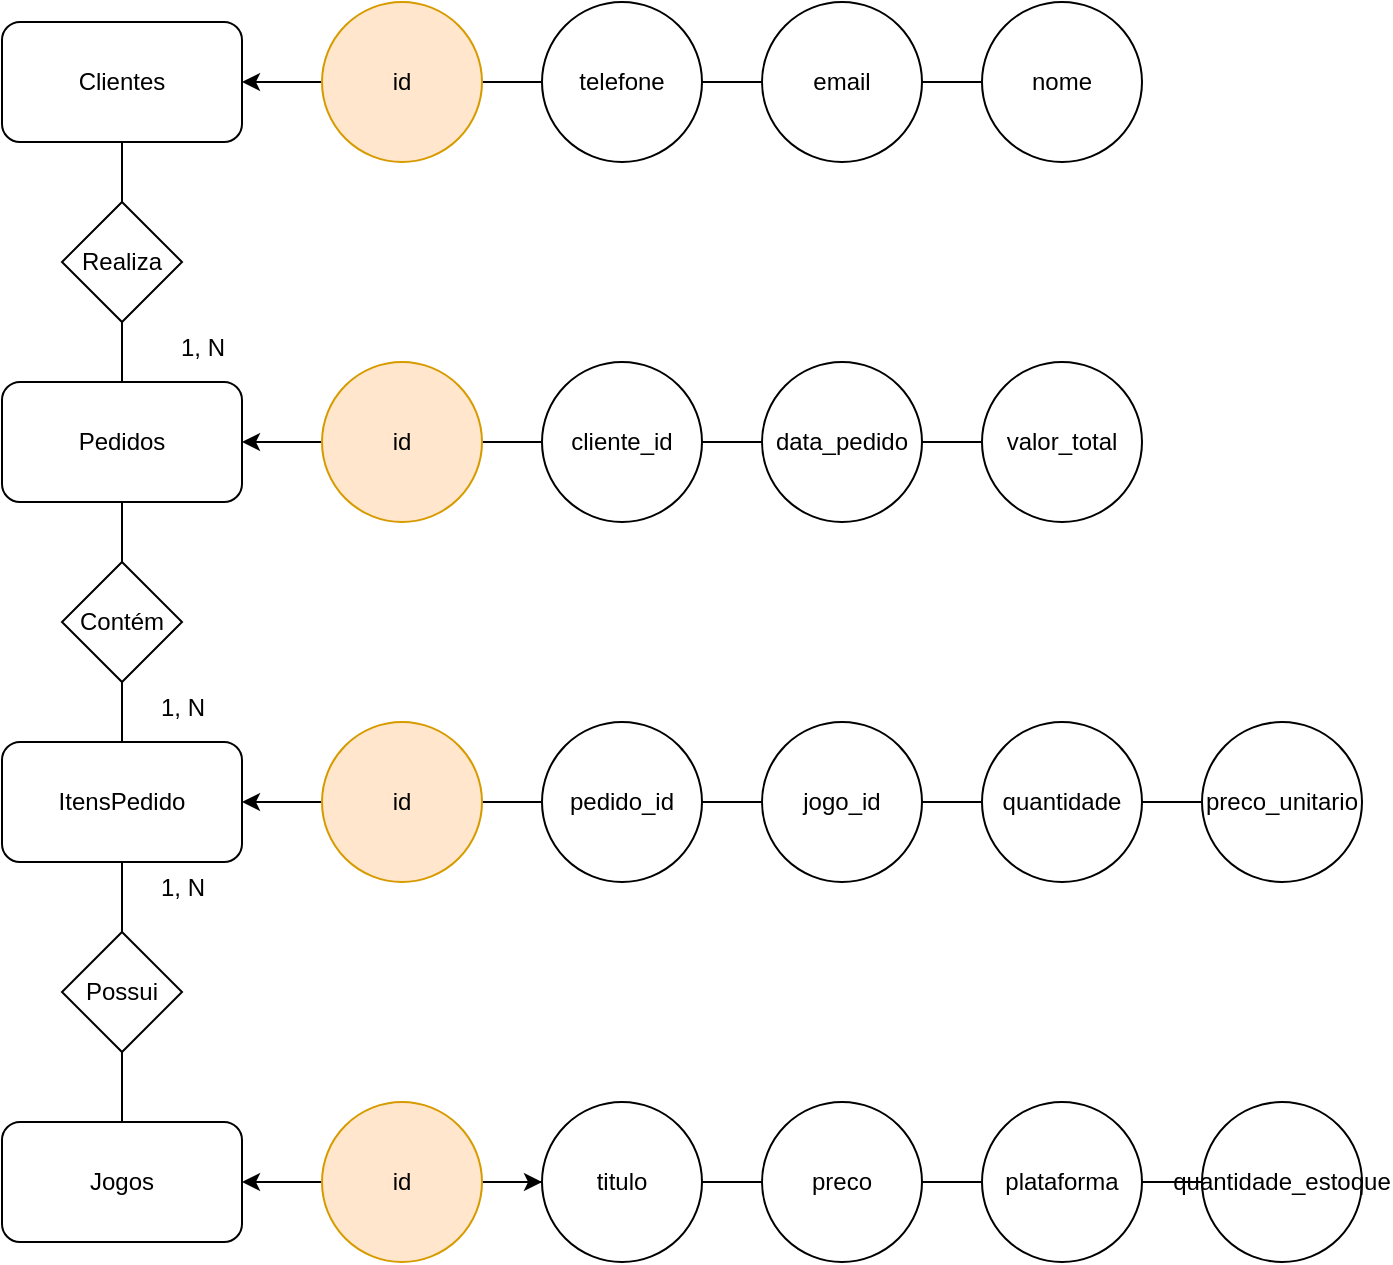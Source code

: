 <mxfile version="26.2.14">
  <diagram name="Página-1" id="922jrykt0Nzbu6yKQSGU">
    <mxGraphModel dx="1426" dy="785" grid="1" gridSize="10" guides="1" tooltips="1" connect="1" arrows="1" fold="1" page="1" pageScale="1" pageWidth="827" pageHeight="1169" math="0" shadow="0">
      <root>
        <mxCell id="0" />
        <mxCell id="1" parent="0" />
        <mxCell id="mvwFIhj_wWtIhYusl1xw-38" style="edgeStyle=orthogonalEdgeStyle;rounded=0;orthogonalLoop=1;jettySize=auto;html=1;exitX=0.5;exitY=1;exitDx=0;exitDy=0;entryX=0.5;entryY=0;entryDx=0;entryDy=0;endArrow=none;startFill=0;" edge="1" parent="1" source="mvwFIhj_wWtIhYusl1xw-6" target="mvwFIhj_wWtIhYusl1xw-5">
          <mxGeometry relative="1" as="geometry" />
        </mxCell>
        <mxCell id="mvwFIhj_wWtIhYusl1xw-33" style="edgeStyle=orthogonalEdgeStyle;rounded=0;orthogonalLoop=1;jettySize=auto;html=1;entryX=1;entryY=0.5;entryDx=0;entryDy=0;" edge="1" parent="1" source="mvwFIhj_wWtIhYusl1xw-29" target="mvwFIhj_wWtIhYusl1xw-8">
          <mxGeometry relative="1" as="geometry" />
        </mxCell>
        <mxCell id="mvwFIhj_wWtIhYusl1xw-32" style="edgeStyle=orthogonalEdgeStyle;rounded=0;orthogonalLoop=1;jettySize=auto;html=1;exitX=0;exitY=0.5;exitDx=0;exitDy=0;entryX=1;entryY=0.5;entryDx=0;entryDy=0;" edge="1" parent="1" source="mvwFIhj_wWtIhYusl1xw-21" target="mvwFIhj_wWtIhYusl1xw-7">
          <mxGeometry relative="1" as="geometry" />
        </mxCell>
        <mxCell id="mvwFIhj_wWtIhYusl1xw-31" style="edgeStyle=orthogonalEdgeStyle;rounded=0;orthogonalLoop=1;jettySize=auto;html=1;entryX=1;entryY=0.5;entryDx=0;entryDy=0;" edge="1" parent="1" source="mvwFIhj_wWtIhYusl1xw-26" target="mvwFIhj_wWtIhYusl1xw-5">
          <mxGeometry relative="1" as="geometry" />
        </mxCell>
        <mxCell id="mvwFIhj_wWtIhYusl1xw-30" style="edgeStyle=orthogonalEdgeStyle;rounded=0;orthogonalLoop=1;jettySize=auto;html=1;exitX=0;exitY=0.5;exitDx=0;exitDy=0;entryX=1;entryY=0.5;entryDx=0;entryDy=0;" edge="1" parent="1" source="mvwFIhj_wWtIhYusl1xw-13" target="mvwFIhj_wWtIhYusl1xw-6">
          <mxGeometry relative="1" as="geometry" />
        </mxCell>
        <mxCell id="mvwFIhj_wWtIhYusl1xw-5" value="Jogos" style="rounded=1;whiteSpace=wrap;html=1;" vertex="1" parent="1">
          <mxGeometry x="280" y="650" width="120" height="60" as="geometry" />
        </mxCell>
        <mxCell id="mvwFIhj_wWtIhYusl1xw-6" value="Clientes" style="rounded=1;whiteSpace=wrap;html=1;" vertex="1" parent="1">
          <mxGeometry x="280" y="100" width="120" height="60" as="geometry" />
        </mxCell>
        <mxCell id="mvwFIhj_wWtIhYusl1xw-7" value="Pedidos" style="rounded=1;whiteSpace=wrap;html=1;" vertex="1" parent="1">
          <mxGeometry x="280" y="280" width="120" height="60" as="geometry" />
        </mxCell>
        <mxCell id="mvwFIhj_wWtIhYusl1xw-8" value="ItensPedido" style="rounded=1;whiteSpace=wrap;html=1;" vertex="1" parent="1">
          <mxGeometry x="280" y="460" width="120" height="60" as="geometry" />
        </mxCell>
        <mxCell id="mvwFIhj_wWtIhYusl1xw-10" value="id" style="ellipse;whiteSpace=wrap;html=1;fillColor=#ffe6cc;strokeColor=#d79b00;" vertex="1" parent="1">
          <mxGeometry x="440" y="90" width="80" height="80" as="geometry" />
        </mxCell>
        <mxCell id="mvwFIhj_wWtIhYusl1xw-11" value="email" style="ellipse;whiteSpace=wrap;html=1;" vertex="1" parent="1">
          <mxGeometry x="660" y="90" width="80" height="80" as="geometry" />
        </mxCell>
        <mxCell id="mvwFIhj_wWtIhYusl1xw-12" value="telefone" style="ellipse;whiteSpace=wrap;html=1;" vertex="1" parent="1">
          <mxGeometry x="550" y="90" width="80" height="80" as="geometry" />
        </mxCell>
        <mxCell id="mvwFIhj_wWtIhYusl1xw-13" value="nome" style="ellipse;whiteSpace=wrap;html=1;" vertex="1" parent="1">
          <mxGeometry x="770" y="90" width="80" height="80" as="geometry" />
        </mxCell>
        <mxCell id="mvwFIhj_wWtIhYusl1xw-42" value="" style="edgeStyle=orthogonalEdgeStyle;rounded=0;orthogonalLoop=1;jettySize=auto;html=1;" edge="1" parent="1" source="mvwFIhj_wWtIhYusl1xw-14" target="mvwFIhj_wWtIhYusl1xw-16">
          <mxGeometry relative="1" as="geometry" />
        </mxCell>
        <mxCell id="mvwFIhj_wWtIhYusl1xw-14" value="id" style="ellipse;whiteSpace=wrap;html=1;fillColor=#ffe6cc;strokeColor=#d79b00;" vertex="1" parent="1">
          <mxGeometry x="440" y="640" width="80" height="80" as="geometry" />
        </mxCell>
        <mxCell id="mvwFIhj_wWtIhYusl1xw-15" value="preco" style="ellipse;whiteSpace=wrap;html=1;" vertex="1" parent="1">
          <mxGeometry x="660" y="640" width="80" height="80" as="geometry" />
        </mxCell>
        <mxCell id="mvwFIhj_wWtIhYusl1xw-16" value="titulo" style="ellipse;whiteSpace=wrap;html=1;" vertex="1" parent="1">
          <mxGeometry x="550" y="640" width="80" height="80" as="geometry" />
        </mxCell>
        <mxCell id="mvwFIhj_wWtIhYusl1xw-17" value="plataforma" style="ellipse;whiteSpace=wrap;html=1;" vertex="1" parent="1">
          <mxGeometry x="770" y="640" width="80" height="80" as="geometry" />
        </mxCell>
        <mxCell id="mvwFIhj_wWtIhYusl1xw-18" value="id" style="ellipse;whiteSpace=wrap;html=1;fillColor=#ffe6cc;strokeColor=#d79b00;" vertex="1" parent="1">
          <mxGeometry x="440" y="270" width="80" height="80" as="geometry" />
        </mxCell>
        <mxCell id="mvwFIhj_wWtIhYusl1xw-19" value="data_pedido" style="ellipse;whiteSpace=wrap;html=1;" vertex="1" parent="1">
          <mxGeometry x="660" y="270" width="80" height="80" as="geometry" />
        </mxCell>
        <mxCell id="mvwFIhj_wWtIhYusl1xw-20" value="cliente_id" style="ellipse;whiteSpace=wrap;html=1;" vertex="1" parent="1">
          <mxGeometry x="550" y="270" width="80" height="80" as="geometry" />
        </mxCell>
        <mxCell id="mvwFIhj_wWtIhYusl1xw-21" value="valor_total" style="ellipse;whiteSpace=wrap;html=1;" vertex="1" parent="1">
          <mxGeometry x="770" y="270" width="80" height="80" as="geometry" />
        </mxCell>
        <mxCell id="mvwFIhj_wWtIhYusl1xw-22" value="id" style="ellipse;whiteSpace=wrap;html=1;fillColor=#ffe6cc;strokeColor=#d79b00;" vertex="1" parent="1">
          <mxGeometry x="440" y="450" width="80" height="80" as="geometry" />
        </mxCell>
        <mxCell id="mvwFIhj_wWtIhYusl1xw-23" value="jogo_id" style="ellipse;whiteSpace=wrap;html=1;" vertex="1" parent="1">
          <mxGeometry x="660" y="450" width="80" height="80" as="geometry" />
        </mxCell>
        <mxCell id="mvwFIhj_wWtIhYusl1xw-24" value="pedido_id" style="ellipse;whiteSpace=wrap;html=1;" vertex="1" parent="1">
          <mxGeometry x="550" y="450" width="80" height="80" as="geometry" />
        </mxCell>
        <mxCell id="mvwFIhj_wWtIhYusl1xw-25" value="quantidade" style="ellipse;whiteSpace=wrap;html=1;" vertex="1" parent="1">
          <mxGeometry x="770" y="450" width="80" height="80" as="geometry" />
        </mxCell>
        <mxCell id="mvwFIhj_wWtIhYusl1xw-26" value="quantidade_estoque" style="ellipse;whiteSpace=wrap;html=1;" vertex="1" parent="1">
          <mxGeometry x="880" y="640" width="80" height="80" as="geometry" />
        </mxCell>
        <mxCell id="mvwFIhj_wWtIhYusl1xw-29" value="preco_unitario" style="ellipse;whiteSpace=wrap;html=1;" vertex="1" parent="1">
          <mxGeometry x="880" y="450" width="80" height="80" as="geometry" />
        </mxCell>
        <mxCell id="mvwFIhj_wWtIhYusl1xw-35" value="Realiza" style="rhombus;whiteSpace=wrap;html=1;" vertex="1" parent="1">
          <mxGeometry x="310" y="190" width="60" height="60" as="geometry" />
        </mxCell>
        <mxCell id="mvwFIhj_wWtIhYusl1xw-36" value="Contém" style="rhombus;whiteSpace=wrap;html=1;" vertex="1" parent="1">
          <mxGeometry x="310" y="370" width="60" height="60" as="geometry" />
        </mxCell>
        <mxCell id="mvwFIhj_wWtIhYusl1xw-37" value="Possui" style="rhombus;whiteSpace=wrap;html=1;" vertex="1" parent="1">
          <mxGeometry x="310" y="555" width="60" height="60" as="geometry" />
        </mxCell>
        <mxCell id="mvwFIhj_wWtIhYusl1xw-39" value="1, N" style="text;html=1;align=center;verticalAlign=middle;resizable=0;points=[];autosize=1;strokeColor=none;fillColor=none;" vertex="1" parent="1">
          <mxGeometry x="355" y="248" width="50" height="30" as="geometry" />
        </mxCell>
        <mxCell id="mvwFIhj_wWtIhYusl1xw-40" value="1, N" style="text;html=1;align=center;verticalAlign=middle;resizable=0;points=[];autosize=1;strokeColor=none;fillColor=none;" vertex="1" parent="1">
          <mxGeometry x="345" y="428" width="50" height="30" as="geometry" />
        </mxCell>
        <mxCell id="mvwFIhj_wWtIhYusl1xw-41" value="1, N" style="text;html=1;align=center;verticalAlign=middle;resizable=0;points=[];autosize=1;strokeColor=none;fillColor=none;" vertex="1" parent="1">
          <mxGeometry x="345" y="518" width="50" height="30" as="geometry" />
        </mxCell>
      </root>
    </mxGraphModel>
  </diagram>
</mxfile>

